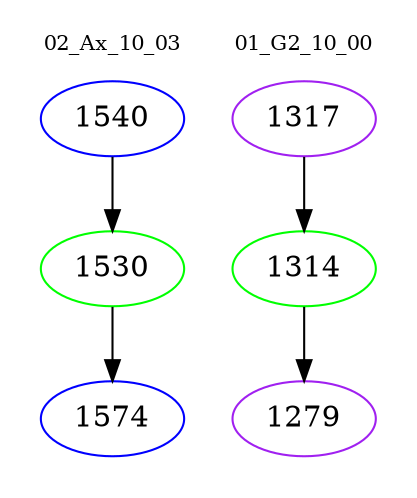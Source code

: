 digraph{
subgraph cluster_0 {
color = white
label = "02_Ax_10_03";
fontsize=10;
T0_1540 [label="1540", color="blue"]
T0_1540 -> T0_1530 [color="black"]
T0_1530 [label="1530", color="green"]
T0_1530 -> T0_1574 [color="black"]
T0_1574 [label="1574", color="blue"]
}
subgraph cluster_1 {
color = white
label = "01_G2_10_00";
fontsize=10;
T1_1317 [label="1317", color="purple"]
T1_1317 -> T1_1314 [color="black"]
T1_1314 [label="1314", color="green"]
T1_1314 -> T1_1279 [color="black"]
T1_1279 [label="1279", color="purple"]
}
}
